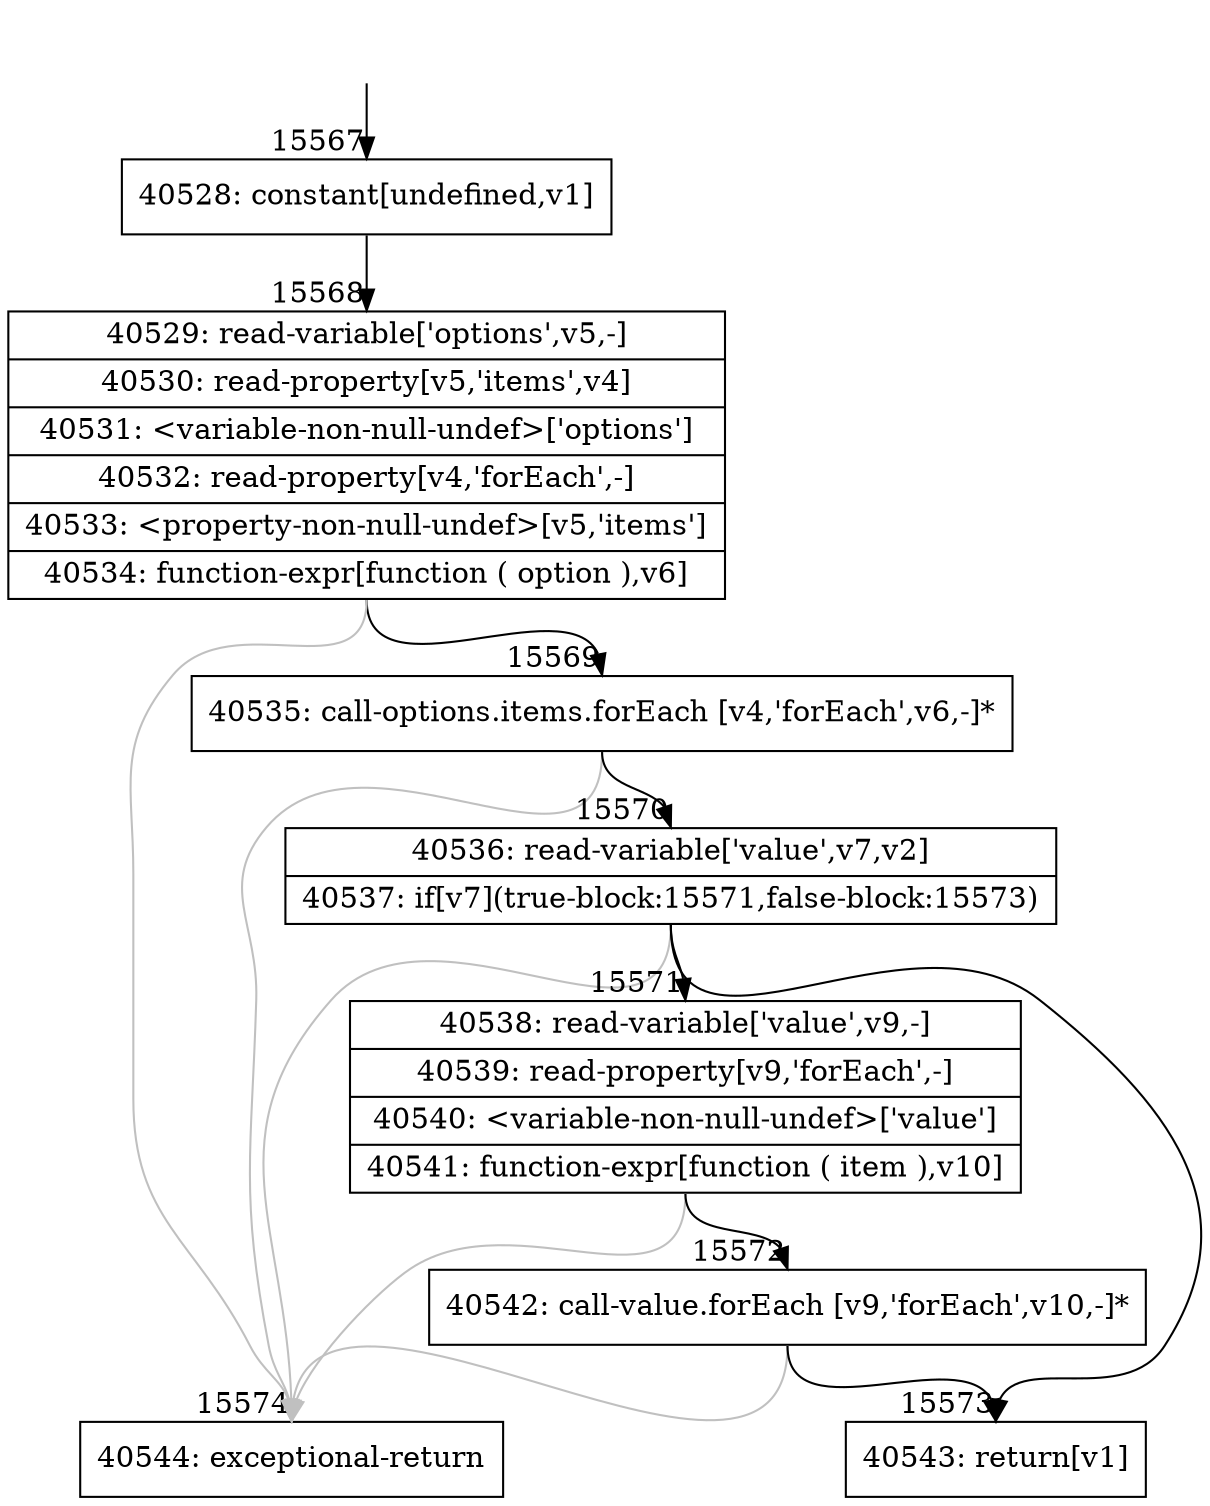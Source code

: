 digraph {
rankdir="TD"
BB_entry1251[shape=none,label=""];
BB_entry1251 -> BB15567 [tailport=s, headport=n, headlabel="    15567"]
BB15567 [shape=record label="{40528: constant[undefined,v1]}" ] 
BB15567 -> BB15568 [tailport=s, headport=n, headlabel="      15568"]
BB15568 [shape=record label="{40529: read-variable['options',v5,-]|40530: read-property[v5,'items',v4]|40531: \<variable-non-null-undef\>['options']|40532: read-property[v4,'forEach',-]|40533: \<property-non-null-undef\>[v5,'items']|40534: function-expr[function ( option ),v6]}" ] 
BB15568 -> BB15569 [tailport=s, headport=n, headlabel="      15569"]
BB15568 -> BB15574 [tailport=s, headport=n, color=gray, headlabel="      15574"]
BB15569 [shape=record label="{40535: call-options.items.forEach [v4,'forEach',v6,-]*}" ] 
BB15569 -> BB15570 [tailport=s, headport=n, headlabel="      15570"]
BB15569 -> BB15574 [tailport=s, headport=n, color=gray]
BB15570 [shape=record label="{40536: read-variable['value',v7,v2]|40537: if[v7](true-block:15571,false-block:15573)}" ] 
BB15570 -> BB15571 [tailport=s, headport=n, headlabel="      15571"]
BB15570 -> BB15573 [tailport=s, headport=n, headlabel="      15573"]
BB15570 -> BB15574 [tailport=s, headport=n, color=gray]
BB15571 [shape=record label="{40538: read-variable['value',v9,-]|40539: read-property[v9,'forEach',-]|40540: \<variable-non-null-undef\>['value']|40541: function-expr[function ( item ),v10]}" ] 
BB15571 -> BB15572 [tailport=s, headport=n, headlabel="      15572"]
BB15571 -> BB15574 [tailport=s, headport=n, color=gray]
BB15572 [shape=record label="{40542: call-value.forEach [v9,'forEach',v10,-]*}" ] 
BB15572 -> BB15573 [tailport=s, headport=n]
BB15572 -> BB15574 [tailport=s, headport=n, color=gray]
BB15573 [shape=record label="{40543: return[v1]}" ] 
BB15574 [shape=record label="{40544: exceptional-return}" ] 
//#$~ 26240
}
